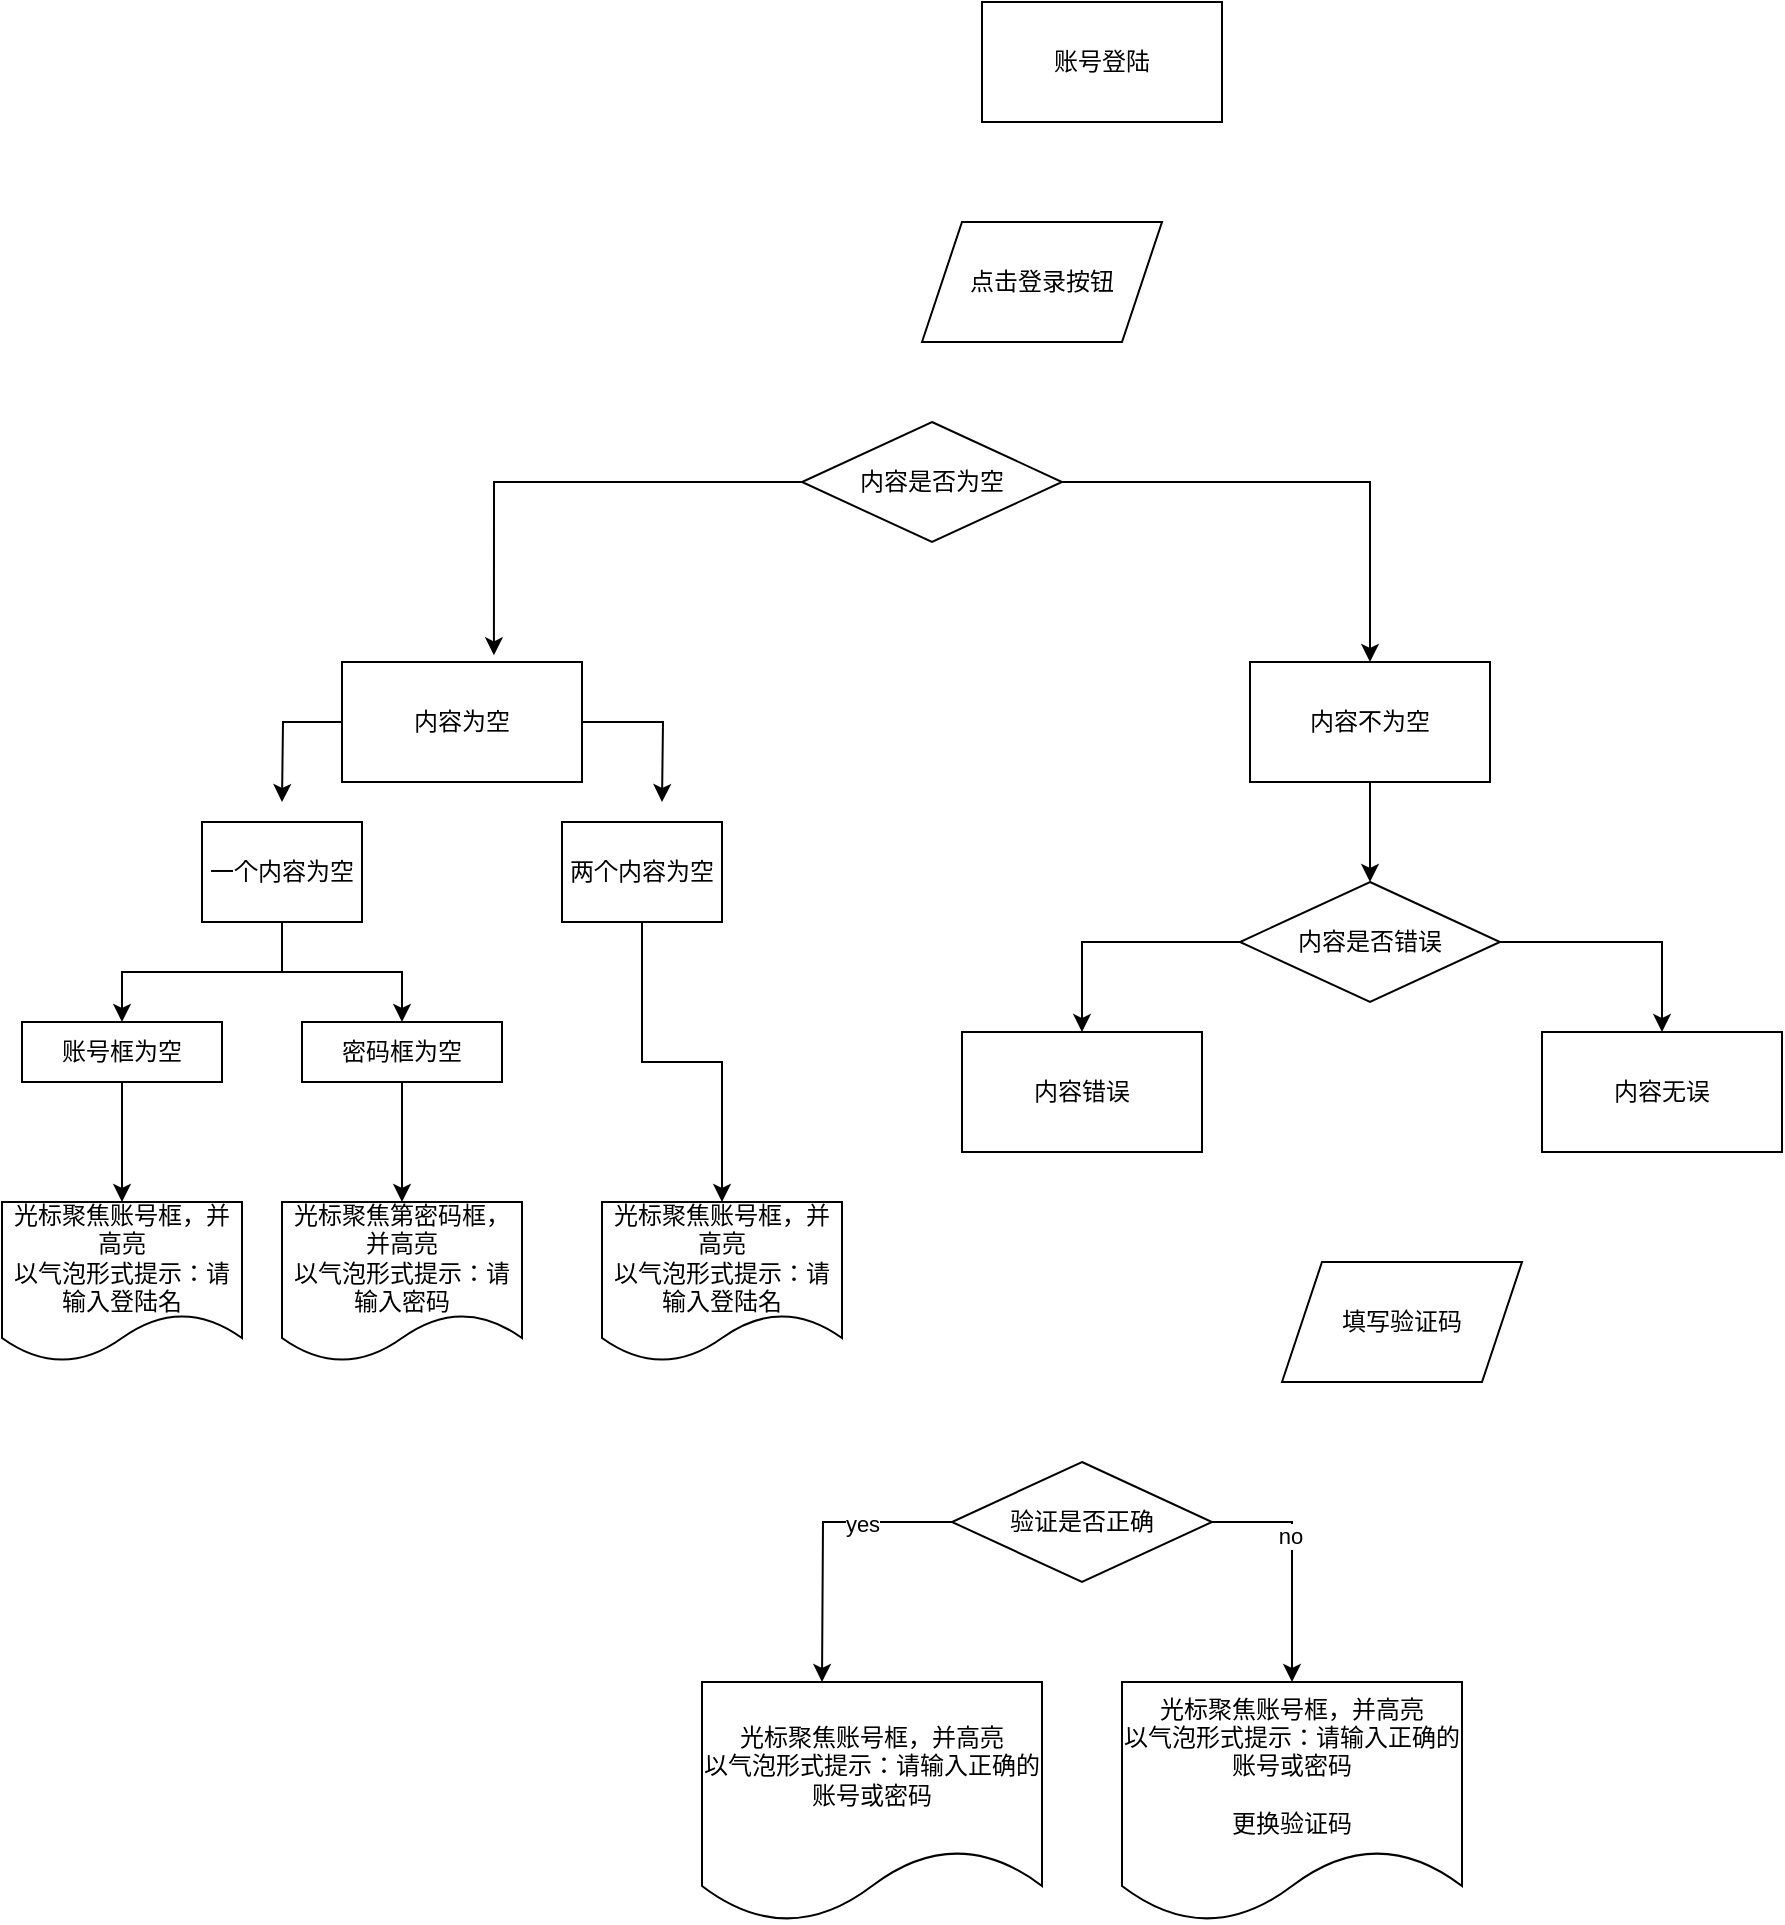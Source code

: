 <mxfile version="14.2.7" type="github">
  <diagram id="C5RBs43oDa-KdzZeNtuy" name="Page-1">
    <mxGraphModel dx="1944" dy="721" grid="1" gridSize="10" guides="1" tooltips="1" connect="1" arrows="1" fold="1" page="1" pageScale="1" pageWidth="827" pageHeight="1169" math="0" shadow="0">
      <root>
        <mxCell id="WIyWlLk6GJQsqaUBKTNV-0" />
        <mxCell id="WIyWlLk6GJQsqaUBKTNV-1" parent="WIyWlLk6GJQsqaUBKTNV-0" />
        <mxCell id="8oX7TRZI3J1zvrFNZ57--19" style="edgeStyle=orthogonalEdgeStyle;rounded=0;orthogonalLoop=1;jettySize=auto;html=1;" edge="1" parent="WIyWlLk6GJQsqaUBKTNV-1" source="8oX7TRZI3J1zvrFNZ57--0">
          <mxGeometry relative="1" as="geometry">
            <mxPoint x="-130" y="440" as="targetPoint" />
          </mxGeometry>
        </mxCell>
        <mxCell id="8oX7TRZI3J1zvrFNZ57--20" style="edgeStyle=orthogonalEdgeStyle;rounded=0;orthogonalLoop=1;jettySize=auto;html=1;" edge="1" parent="WIyWlLk6GJQsqaUBKTNV-1" source="8oX7TRZI3J1zvrFNZ57--0">
          <mxGeometry relative="1" as="geometry">
            <mxPoint x="60" y="440" as="targetPoint" />
          </mxGeometry>
        </mxCell>
        <mxCell id="8oX7TRZI3J1zvrFNZ57--0" value="内容为空" style="rounded=0;whiteSpace=wrap;html=1;" vertex="1" parent="WIyWlLk6GJQsqaUBKTNV-1">
          <mxGeometry x="-100" y="370" width="120" height="60" as="geometry" />
        </mxCell>
        <mxCell id="8oX7TRZI3J1zvrFNZ57--1" value="内容错误" style="rounded=0;whiteSpace=wrap;html=1;" vertex="1" parent="WIyWlLk6GJQsqaUBKTNV-1">
          <mxGeometry x="210" y="555" width="120" height="60" as="geometry" />
        </mxCell>
        <mxCell id="8oX7TRZI3J1zvrFNZ57--2" value="账号登陆" style="rounded=0;whiteSpace=wrap;html=1;" vertex="1" parent="WIyWlLk6GJQsqaUBKTNV-1">
          <mxGeometry x="220" y="40" width="120" height="60" as="geometry" />
        </mxCell>
        <mxCell id="8oX7TRZI3J1zvrFNZ57--3" value="点击登录按钮" style="shape=parallelogram;perimeter=parallelogramPerimeter;whiteSpace=wrap;html=1;fixedSize=1;" vertex="1" parent="WIyWlLk6GJQsqaUBKTNV-1">
          <mxGeometry x="190" y="150" width="120" height="60" as="geometry" />
        </mxCell>
        <mxCell id="8oX7TRZI3J1zvrFNZ57--26" style="edgeStyle=orthogonalEdgeStyle;rounded=0;orthogonalLoop=1;jettySize=auto;html=1;exitX=0;exitY=0.5;exitDx=0;exitDy=0;entryX=0.633;entryY=-0.056;entryDx=0;entryDy=0;entryPerimeter=0;" edge="1" parent="WIyWlLk6GJQsqaUBKTNV-1" source="8oX7TRZI3J1zvrFNZ57--4" target="8oX7TRZI3J1zvrFNZ57--0">
          <mxGeometry relative="1" as="geometry" />
        </mxCell>
        <mxCell id="8oX7TRZI3J1zvrFNZ57--27" style="edgeStyle=orthogonalEdgeStyle;rounded=0;orthogonalLoop=1;jettySize=auto;html=1;entryX=0.5;entryY=0;entryDx=0;entryDy=0;" edge="1" parent="WIyWlLk6GJQsqaUBKTNV-1" source="8oX7TRZI3J1zvrFNZ57--4" target="8oX7TRZI3J1zvrFNZ57--7">
          <mxGeometry relative="1" as="geometry" />
        </mxCell>
        <mxCell id="8oX7TRZI3J1zvrFNZ57--4" value="内容是否为空" style="rhombus;whiteSpace=wrap;html=1;" vertex="1" parent="WIyWlLk6GJQsqaUBKTNV-1">
          <mxGeometry x="130" y="250" width="130" height="60" as="geometry" />
        </mxCell>
        <mxCell id="8oX7TRZI3J1zvrFNZ57--29" style="edgeStyle=orthogonalEdgeStyle;rounded=0;orthogonalLoop=1;jettySize=auto;html=1;entryX=0.5;entryY=0;entryDx=0;entryDy=0;" edge="1" parent="WIyWlLk6GJQsqaUBKTNV-1" source="8oX7TRZI3J1zvrFNZ57--5" target="8oX7TRZI3J1zvrFNZ57--1">
          <mxGeometry relative="1" as="geometry" />
        </mxCell>
        <mxCell id="8oX7TRZI3J1zvrFNZ57--30" style="edgeStyle=orthogonalEdgeStyle;rounded=0;orthogonalLoop=1;jettySize=auto;html=1;entryX=0.5;entryY=0;entryDx=0;entryDy=0;" edge="1" parent="WIyWlLk6GJQsqaUBKTNV-1" source="8oX7TRZI3J1zvrFNZ57--5" target="8oX7TRZI3J1zvrFNZ57--6">
          <mxGeometry relative="1" as="geometry" />
        </mxCell>
        <mxCell id="8oX7TRZI3J1zvrFNZ57--5" value="内容是否错误" style="rhombus;whiteSpace=wrap;html=1;" vertex="1" parent="WIyWlLk6GJQsqaUBKTNV-1">
          <mxGeometry x="349" y="480" width="130" height="60" as="geometry" />
        </mxCell>
        <mxCell id="8oX7TRZI3J1zvrFNZ57--6" value="内容无误" style="rounded=0;whiteSpace=wrap;html=1;" vertex="1" parent="WIyWlLk6GJQsqaUBKTNV-1">
          <mxGeometry x="500" y="555" width="120" height="60" as="geometry" />
        </mxCell>
        <mxCell id="8oX7TRZI3J1zvrFNZ57--28" style="edgeStyle=orthogonalEdgeStyle;rounded=0;orthogonalLoop=1;jettySize=auto;html=1;exitX=0.5;exitY=1;exitDx=0;exitDy=0;entryX=0.5;entryY=0;entryDx=0;entryDy=0;" edge="1" parent="WIyWlLk6GJQsqaUBKTNV-1" source="8oX7TRZI3J1zvrFNZ57--7" target="8oX7TRZI3J1zvrFNZ57--5">
          <mxGeometry relative="1" as="geometry" />
        </mxCell>
        <mxCell id="8oX7TRZI3J1zvrFNZ57--7" value="内容不为空" style="rounded=0;whiteSpace=wrap;html=1;" vertex="1" parent="WIyWlLk6GJQsqaUBKTNV-1">
          <mxGeometry x="354" y="370" width="120" height="60" as="geometry" />
        </mxCell>
        <mxCell id="8oX7TRZI3J1zvrFNZ57--21" style="edgeStyle=orthogonalEdgeStyle;rounded=0;orthogonalLoop=1;jettySize=auto;html=1;entryX=0.5;entryY=0;entryDx=0;entryDy=0;" edge="1" parent="WIyWlLk6GJQsqaUBKTNV-1" source="8oX7TRZI3J1zvrFNZ57--12" target="8oX7TRZI3J1zvrFNZ57--14">
          <mxGeometry relative="1" as="geometry" />
        </mxCell>
        <mxCell id="8oX7TRZI3J1zvrFNZ57--22" style="edgeStyle=orthogonalEdgeStyle;rounded=0;orthogonalLoop=1;jettySize=auto;html=1;entryX=0.5;entryY=0;entryDx=0;entryDy=0;" edge="1" parent="WIyWlLk6GJQsqaUBKTNV-1" source="8oX7TRZI3J1zvrFNZ57--12" target="8oX7TRZI3J1zvrFNZ57--15">
          <mxGeometry relative="1" as="geometry" />
        </mxCell>
        <mxCell id="8oX7TRZI3J1zvrFNZ57--12" value="一个内容为空" style="rounded=0;whiteSpace=wrap;html=1;" vertex="1" parent="WIyWlLk6GJQsqaUBKTNV-1">
          <mxGeometry x="-170" y="450" width="80" height="50" as="geometry" />
        </mxCell>
        <mxCell id="8oX7TRZI3J1zvrFNZ57--25" style="edgeStyle=orthogonalEdgeStyle;rounded=0;orthogonalLoop=1;jettySize=auto;html=1;" edge="1" parent="WIyWlLk6GJQsqaUBKTNV-1" source="8oX7TRZI3J1zvrFNZ57--13" target="8oX7TRZI3J1zvrFNZ57--18">
          <mxGeometry relative="1" as="geometry" />
        </mxCell>
        <mxCell id="8oX7TRZI3J1zvrFNZ57--13" value="两个内容为空" style="rounded=0;whiteSpace=wrap;html=1;" vertex="1" parent="WIyWlLk6GJQsqaUBKTNV-1">
          <mxGeometry x="10" y="450" width="80" height="50" as="geometry" />
        </mxCell>
        <mxCell id="8oX7TRZI3J1zvrFNZ57--23" style="edgeStyle=orthogonalEdgeStyle;rounded=0;orthogonalLoop=1;jettySize=auto;html=1;entryX=0.5;entryY=0;entryDx=0;entryDy=0;" edge="1" parent="WIyWlLk6GJQsqaUBKTNV-1" source="8oX7TRZI3J1zvrFNZ57--14" target="8oX7TRZI3J1zvrFNZ57--16">
          <mxGeometry relative="1" as="geometry" />
        </mxCell>
        <mxCell id="8oX7TRZI3J1zvrFNZ57--14" value="账号框为空" style="rounded=0;whiteSpace=wrap;html=1;" vertex="1" parent="WIyWlLk6GJQsqaUBKTNV-1">
          <mxGeometry x="-260" y="550" width="100" height="30" as="geometry" />
        </mxCell>
        <mxCell id="8oX7TRZI3J1zvrFNZ57--24" style="edgeStyle=orthogonalEdgeStyle;rounded=0;orthogonalLoop=1;jettySize=auto;html=1;entryX=0.5;entryY=0;entryDx=0;entryDy=0;" edge="1" parent="WIyWlLk6GJQsqaUBKTNV-1" source="8oX7TRZI3J1zvrFNZ57--15" target="8oX7TRZI3J1zvrFNZ57--17">
          <mxGeometry relative="1" as="geometry" />
        </mxCell>
        <mxCell id="8oX7TRZI3J1zvrFNZ57--15" value="密码框为空" style="rounded=0;whiteSpace=wrap;html=1;" vertex="1" parent="WIyWlLk6GJQsqaUBKTNV-1">
          <mxGeometry x="-120" y="550" width="100" height="30" as="geometry" />
        </mxCell>
        <mxCell id="8oX7TRZI3J1zvrFNZ57--16" value="&lt;span&gt;光标聚焦账号框，并高亮&lt;/span&gt;&lt;br&gt;&lt;span&gt;以气泡形式提示：请输入登陆名&lt;/span&gt;" style="shape=document;whiteSpace=wrap;html=1;boundedLbl=1;" vertex="1" parent="WIyWlLk6GJQsqaUBKTNV-1">
          <mxGeometry x="-270" y="640" width="120" height="80" as="geometry" />
        </mxCell>
        <mxCell id="8oX7TRZI3J1zvrFNZ57--17" value="&lt;span&gt;光标聚焦第密码框，并高亮&lt;/span&gt;&lt;br&gt;&lt;span&gt;以气泡形式提示：请输入密码&lt;/span&gt;" style="shape=document;whiteSpace=wrap;html=1;boundedLbl=1;" vertex="1" parent="WIyWlLk6GJQsqaUBKTNV-1">
          <mxGeometry x="-130" y="640" width="120" height="80" as="geometry" />
        </mxCell>
        <mxCell id="8oX7TRZI3J1zvrFNZ57--18" value="&lt;span&gt;光标聚焦账号框，并高亮&lt;/span&gt;&lt;br&gt;&lt;span&gt;以气泡形式提示：请输入登陆名&lt;/span&gt;" style="shape=document;whiteSpace=wrap;html=1;boundedLbl=1;" vertex="1" parent="WIyWlLk6GJQsqaUBKTNV-1">
          <mxGeometry x="30" y="640" width="120" height="80" as="geometry" />
        </mxCell>
        <mxCell id="8oX7TRZI3J1zvrFNZ57--32" value="填写验证码" style="shape=parallelogram;perimeter=parallelogramPerimeter;whiteSpace=wrap;html=1;fixedSize=1;" vertex="1" parent="WIyWlLk6GJQsqaUBKTNV-1">
          <mxGeometry x="370" y="670" width="120" height="60" as="geometry" />
        </mxCell>
        <mxCell id="8oX7TRZI3J1zvrFNZ57--36" style="edgeStyle=orthogonalEdgeStyle;rounded=0;orthogonalLoop=1;jettySize=auto;html=1;" edge="1" parent="WIyWlLk6GJQsqaUBKTNV-1" source="8oX7TRZI3J1zvrFNZ57--34">
          <mxGeometry relative="1" as="geometry">
            <mxPoint x="140" y="880.0" as="targetPoint" />
          </mxGeometry>
        </mxCell>
        <mxCell id="8oX7TRZI3J1zvrFNZ57--42" value="yes" style="edgeLabel;html=1;align=center;verticalAlign=middle;resizable=0;points=[];" vertex="1" connectable="0" parent="8oX7TRZI3J1zvrFNZ57--36">
          <mxGeometry x="-0.368" y="1" relative="1" as="geometry">
            <mxPoint as="offset" />
          </mxGeometry>
        </mxCell>
        <mxCell id="8oX7TRZI3J1zvrFNZ57--40" style="edgeStyle=orthogonalEdgeStyle;rounded=0;orthogonalLoop=1;jettySize=auto;html=1;entryX=0.5;entryY=0;entryDx=0;entryDy=0;exitX=1;exitY=0.5;exitDx=0;exitDy=0;" edge="1" parent="WIyWlLk6GJQsqaUBKTNV-1" source="8oX7TRZI3J1zvrFNZ57--34" target="8oX7TRZI3J1zvrFNZ57--39">
          <mxGeometry relative="1" as="geometry" />
        </mxCell>
        <mxCell id="8oX7TRZI3J1zvrFNZ57--41" value="no" style="edgeLabel;html=1;align=center;verticalAlign=middle;resizable=0;points=[];" vertex="1" connectable="0" parent="8oX7TRZI3J1zvrFNZ57--40">
          <mxGeometry x="-0.218" y="-1" relative="1" as="geometry">
            <mxPoint as="offset" />
          </mxGeometry>
        </mxCell>
        <mxCell id="8oX7TRZI3J1zvrFNZ57--34" value="验证是否正确" style="rhombus;whiteSpace=wrap;html=1;" vertex="1" parent="WIyWlLk6GJQsqaUBKTNV-1">
          <mxGeometry x="205" y="770" width="130" height="60" as="geometry" />
        </mxCell>
        <mxCell id="8oX7TRZI3J1zvrFNZ57--38" value="光标聚焦账号框，并高亮&lt;br&gt;以气泡形式提示：请输入正确的账号或密码" style="shape=document;whiteSpace=wrap;html=1;boundedLbl=1;" vertex="1" parent="WIyWlLk6GJQsqaUBKTNV-1">
          <mxGeometry x="80" y="880" width="170" height="120" as="geometry" />
        </mxCell>
        <mxCell id="8oX7TRZI3J1zvrFNZ57--39" value="光标聚焦账号框，并高亮&lt;br&gt;以气泡形式提示：请输入正确的账号或密码&lt;br&gt;&lt;br&gt;更换验证码" style="shape=document;whiteSpace=wrap;html=1;boundedLbl=1;" vertex="1" parent="WIyWlLk6GJQsqaUBKTNV-1">
          <mxGeometry x="290" y="880" width="170" height="120" as="geometry" />
        </mxCell>
      </root>
    </mxGraphModel>
  </diagram>
</mxfile>
